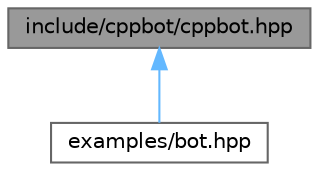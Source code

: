 digraph "include/cppbot/cppbot.hpp"
{
 // LATEX_PDF_SIZE
  bgcolor="transparent";
  edge [fontname=Helvetica,fontsize=10,labelfontname=Helvetica,labelfontsize=10];
  node [fontname=Helvetica,fontsize=10,shape=box,height=0.2,width=0.4];
  Node1 [id="Node000001",label="include/cppbot/cppbot.hpp",height=0.2,width=0.4,color="gray40", fillcolor="grey60", style="filled", fontcolor="black",tooltip="Main header of CppBot library."];
  Node1 -> Node2 [id="edge1_Node000001_Node000002",dir="back",color="steelblue1",style="solid",tooltip=" "];
  Node2 [id="Node000002",label="examples/bot.hpp",height=0.2,width=0.4,color="grey40", fillcolor="white", style="filled",URL="$bot_8hpp_source.html",tooltip=" "];
}
